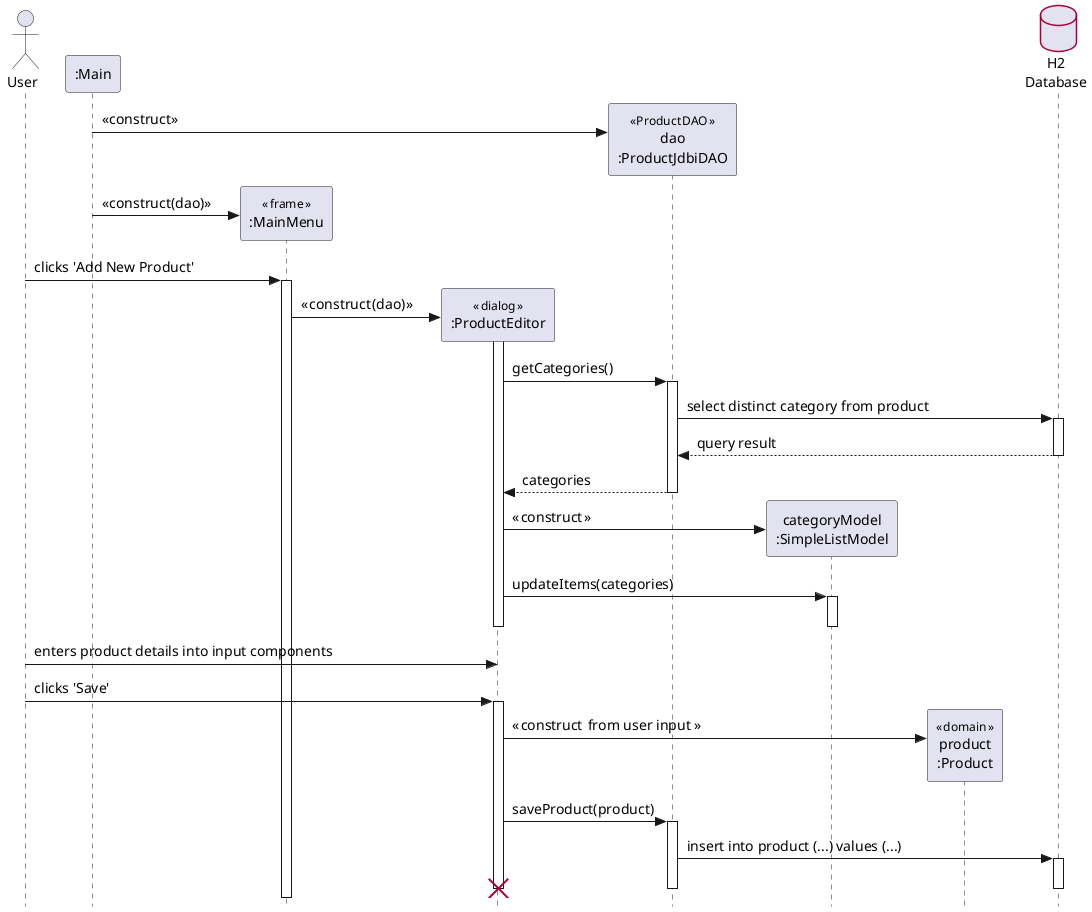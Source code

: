 @startuml
' style tweaks to make the diagram a little more readable
skinparam {
  Style StrictUML
  RoundCorner 5
  ParticipantPadding 10
  Padding 2
  defaultFontSize 14
  SequenceStereotype {
    Font {
      Size 12
      Style plain
    }
  }
  Database {
    ' the default border does not match the normal colors (bug?), so fix this
    BorderColor #A80036
  }
}

actor User as user
participant ":Main" as main
participant ":MainMenu" as menu << frame >>
participant ":ProductEditor" as dialog << dialog >>
participant "dao\n:ProductJdbiDAO" as dao <<Product DAO >>
participant "categoryModel\n:SimpleListModel" as model
participant "product\n:Product" as product << domain >>
database "H2\nDatabase" as db

create dao
main -> dao : «construct»


create menu
main -> menu : «construct(dao)»

user -> menu++ : clicks 'Add New Product'

create dialog
menu -> dialog++ : « construct (dao)»

dialog -> dao : getCategories()
dao++
dao -> db++ : select distinct category from product
return query result
return categories

create model

dialog -> model : « construct »

dialog -> model++ : updateItems(categories)
model--

dialog--

user -> dialog : enters product details into input components

user -> dialog++ : clicks 'Save'

create product
dialog -> product : « construct  from user input »

dialog -> dao++ : saveProduct(product)
dao -> db++ : insert into product (...) values (...)
db--
dao--

destroy dialog
@enduml
